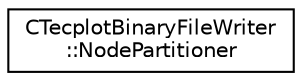 digraph "Graphical Class Hierarchy"
{
 // LATEX_PDF_SIZE
  edge [fontname="Helvetica",fontsize="10",labelfontname="Helvetica",labelfontsize="10"];
  node [fontname="Helvetica",fontsize="10",shape=record];
  rankdir="LR";
  Node0 [label="CTecplotBinaryFileWriter\l::NodePartitioner",height=0.2,width=0.4,color="black", fillcolor="white", style="filled",URL="$classCTecplotBinaryFileWriter_1_1NodePartitioner.html",tooltip="Calculate the partitioning of nodes to determine: (a) For a given global node number,..."];
}
